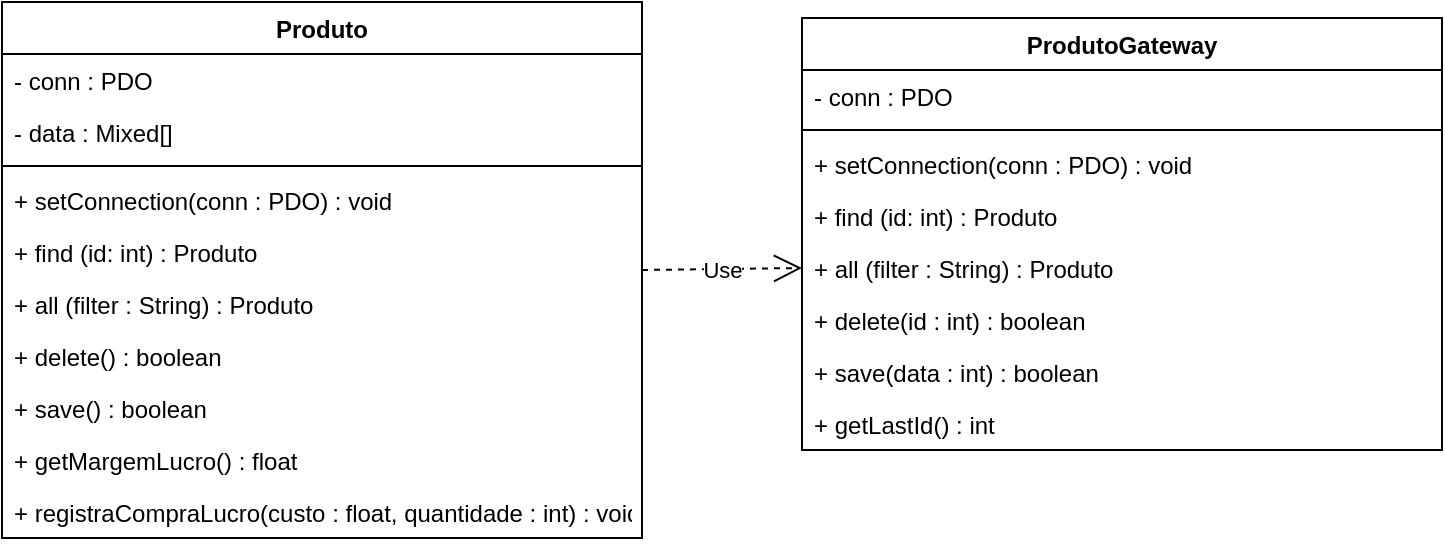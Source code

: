 <mxfile version="12.6.5" type="device"><diagram id="lXP8wB2tRZLaVx0dX2bi" name="Page-1"><mxGraphModel dx="1038" dy="575" grid="1" gridSize="10" guides="1" tooltips="1" connect="1" arrows="1" fold="1" page="1" pageScale="1" pageWidth="827" pageHeight="1169" math="0" shadow="0"><root><mxCell id="0"/><mxCell id="1" parent="0"/><mxCell id="Q2b9-xPbTWijzki4-YWH-1" value="Produto" style="swimlane;fontStyle=1;align=center;verticalAlign=top;childLayout=stackLayout;horizontal=1;startSize=26;horizontalStack=0;resizeParent=1;resizeParentMax=0;resizeLast=0;collapsible=1;marginBottom=0;" vertex="1" parent="1"><mxGeometry x="80" y="112" width="320" height="268" as="geometry"/></mxCell><mxCell id="Q2b9-xPbTWijzki4-YWH-2" value="- conn : PDO" style="text;strokeColor=none;fillColor=none;align=left;verticalAlign=top;spacingLeft=4;spacingRight=4;overflow=hidden;rotatable=0;points=[[0,0.5],[1,0.5]];portConstraint=eastwest;" vertex="1" parent="Q2b9-xPbTWijzki4-YWH-1"><mxGeometry y="26" width="320" height="26" as="geometry"/></mxCell><mxCell id="Q2b9-xPbTWijzki4-YWH-5" value="- data : Mixed[]" style="text;strokeColor=none;fillColor=none;align=left;verticalAlign=top;spacingLeft=4;spacingRight=4;overflow=hidden;rotatable=0;points=[[0,0.5],[1,0.5]];portConstraint=eastwest;" vertex="1" parent="Q2b9-xPbTWijzki4-YWH-1"><mxGeometry y="52" width="320" height="26" as="geometry"/></mxCell><mxCell id="Q2b9-xPbTWijzki4-YWH-3" value="" style="line;strokeWidth=1;fillColor=none;align=left;verticalAlign=middle;spacingTop=-1;spacingLeft=3;spacingRight=3;rotatable=0;labelPosition=right;points=[];portConstraint=eastwest;" vertex="1" parent="Q2b9-xPbTWijzki4-YWH-1"><mxGeometry y="78" width="320" height="8" as="geometry"/></mxCell><mxCell id="Q2b9-xPbTWijzki4-YWH-4" value="+ setConnection(conn : PDO) : void" style="text;strokeColor=none;fillColor=none;align=left;verticalAlign=top;spacingLeft=4;spacingRight=4;overflow=hidden;rotatable=0;points=[[0,0.5],[1,0.5]];portConstraint=eastwest;" vertex="1" parent="Q2b9-xPbTWijzki4-YWH-1"><mxGeometry y="86" width="320" height="26" as="geometry"/></mxCell><mxCell id="Q2b9-xPbTWijzki4-YWH-12" value="+ find (id: int) : Produto" style="text;strokeColor=none;fillColor=none;align=left;verticalAlign=top;spacingLeft=4;spacingRight=4;overflow=hidden;rotatable=0;points=[[0,0.5],[1,0.5]];portConstraint=eastwest;" vertex="1" parent="Q2b9-xPbTWijzki4-YWH-1"><mxGeometry y="112" width="320" height="26" as="geometry"/></mxCell><mxCell id="Q2b9-xPbTWijzki4-YWH-13" value="+ all (filter : String) : Produto" style="text;strokeColor=none;fillColor=none;align=left;verticalAlign=top;spacingLeft=4;spacingRight=4;overflow=hidden;rotatable=0;points=[[0,0.5],[1,0.5]];portConstraint=eastwest;" vertex="1" parent="Q2b9-xPbTWijzki4-YWH-1"><mxGeometry y="138" width="320" height="26" as="geometry"/></mxCell><mxCell id="Q2b9-xPbTWijzki4-YWH-14" value="+ delete() : boolean" style="text;strokeColor=none;fillColor=none;align=left;verticalAlign=top;spacingLeft=4;spacingRight=4;overflow=hidden;rotatable=0;points=[[0,0.5],[1,0.5]];portConstraint=eastwest;" vertex="1" parent="Q2b9-xPbTWijzki4-YWH-1"><mxGeometry y="164" width="320" height="26" as="geometry"/></mxCell><mxCell id="Q2b9-xPbTWijzki4-YWH-15" value="+ save() : boolean" style="text;strokeColor=none;fillColor=none;align=left;verticalAlign=top;spacingLeft=4;spacingRight=4;overflow=hidden;rotatable=0;points=[[0,0.5],[1,0.5]];portConstraint=eastwest;" vertex="1" parent="Q2b9-xPbTWijzki4-YWH-1"><mxGeometry y="190" width="320" height="26" as="geometry"/></mxCell><mxCell id="Q2b9-xPbTWijzki4-YWH-16" value="+ getMargemLucro() : float" style="text;strokeColor=none;fillColor=none;align=left;verticalAlign=top;spacingLeft=4;spacingRight=4;overflow=hidden;rotatable=0;points=[[0,0.5],[1,0.5]];portConstraint=eastwest;" vertex="1" parent="Q2b9-xPbTWijzki4-YWH-1"><mxGeometry y="216" width="320" height="26" as="geometry"/></mxCell><mxCell id="Q2b9-xPbTWijzki4-YWH-17" value="+ registraCompraLucro(custo : float, quantidade : int) : void" style="text;strokeColor=none;fillColor=none;align=left;verticalAlign=top;spacingLeft=4;spacingRight=4;overflow=hidden;rotatable=0;points=[[0,0.5],[1,0.5]];portConstraint=eastwest;" vertex="1" parent="Q2b9-xPbTWijzki4-YWH-1"><mxGeometry y="242" width="320" height="26" as="geometry"/></mxCell><mxCell id="Q2b9-xPbTWijzki4-YWH-19" value="ProdutoGateway" style="swimlane;fontStyle=1;align=center;verticalAlign=top;childLayout=stackLayout;horizontal=1;startSize=26;horizontalStack=0;resizeParent=1;resizeParentMax=0;resizeLast=0;collapsible=1;marginBottom=0;" vertex="1" parent="1"><mxGeometry x="480" y="120" width="320" height="216" as="geometry"/></mxCell><mxCell id="Q2b9-xPbTWijzki4-YWH-20" value="- conn : PDO" style="text;strokeColor=none;fillColor=none;align=left;verticalAlign=top;spacingLeft=4;spacingRight=4;overflow=hidden;rotatable=0;points=[[0,0.5],[1,0.5]];portConstraint=eastwest;" vertex="1" parent="Q2b9-xPbTWijzki4-YWH-19"><mxGeometry y="26" width="320" height="26" as="geometry"/></mxCell><mxCell id="Q2b9-xPbTWijzki4-YWH-22" value="" style="line;strokeWidth=1;fillColor=none;align=left;verticalAlign=middle;spacingTop=-1;spacingLeft=3;spacingRight=3;rotatable=0;labelPosition=right;points=[];portConstraint=eastwest;" vertex="1" parent="Q2b9-xPbTWijzki4-YWH-19"><mxGeometry y="52" width="320" height="8" as="geometry"/></mxCell><mxCell id="Q2b9-xPbTWijzki4-YWH-23" value="+ setConnection(conn : PDO) : void" style="text;strokeColor=none;fillColor=none;align=left;verticalAlign=top;spacingLeft=4;spacingRight=4;overflow=hidden;rotatable=0;points=[[0,0.5],[1,0.5]];portConstraint=eastwest;" vertex="1" parent="Q2b9-xPbTWijzki4-YWH-19"><mxGeometry y="60" width="320" height="26" as="geometry"/></mxCell><mxCell id="Q2b9-xPbTWijzki4-YWH-24" value="+ find (id: int) : Produto" style="text;strokeColor=none;fillColor=none;align=left;verticalAlign=top;spacingLeft=4;spacingRight=4;overflow=hidden;rotatable=0;points=[[0,0.5],[1,0.5]];portConstraint=eastwest;" vertex="1" parent="Q2b9-xPbTWijzki4-YWH-19"><mxGeometry y="86" width="320" height="26" as="geometry"/></mxCell><mxCell id="Q2b9-xPbTWijzki4-YWH-25" value="+ all (filter : String) : Produto" style="text;strokeColor=none;fillColor=none;align=left;verticalAlign=top;spacingLeft=4;spacingRight=4;overflow=hidden;rotatable=0;points=[[0,0.5],[1,0.5]];portConstraint=eastwest;" vertex="1" parent="Q2b9-xPbTWijzki4-YWH-19"><mxGeometry y="112" width="320" height="26" as="geometry"/></mxCell><mxCell id="Q2b9-xPbTWijzki4-YWH-26" value="+ delete(id : int) : boolean" style="text;strokeColor=none;fillColor=none;align=left;verticalAlign=top;spacingLeft=4;spacingRight=4;overflow=hidden;rotatable=0;points=[[0,0.5],[1,0.5]];portConstraint=eastwest;" vertex="1" parent="Q2b9-xPbTWijzki4-YWH-19"><mxGeometry y="138" width="320" height="26" as="geometry"/></mxCell><mxCell id="Q2b9-xPbTWijzki4-YWH-27" value="+ save(data : int) : boolean" style="text;strokeColor=none;fillColor=none;align=left;verticalAlign=top;spacingLeft=4;spacingRight=4;overflow=hidden;rotatable=0;points=[[0,0.5],[1,0.5]];portConstraint=eastwest;" vertex="1" parent="Q2b9-xPbTWijzki4-YWH-19"><mxGeometry y="164" width="320" height="26" as="geometry"/></mxCell><mxCell id="Q2b9-xPbTWijzki4-YWH-28" value="+ getLastId() : int" style="text;strokeColor=none;fillColor=none;align=left;verticalAlign=top;spacingLeft=4;spacingRight=4;overflow=hidden;rotatable=0;points=[[0,0.5],[1,0.5]];portConstraint=eastwest;" vertex="1" parent="Q2b9-xPbTWijzki4-YWH-19"><mxGeometry y="190" width="320" height="26" as="geometry"/></mxCell><mxCell id="Q2b9-xPbTWijzki4-YWH-32" value="Use" style="endArrow=open;endSize=12;dashed=1;html=1;entryX=0;entryY=0.5;entryDx=0;entryDy=0;exitX=1;exitY=0.5;exitDx=0;exitDy=0;" edge="1" parent="1" source="Q2b9-xPbTWijzki4-YWH-1" target="Q2b9-xPbTWijzki4-YWH-25"><mxGeometry width="160" relative="1" as="geometry"><mxPoint x="80" y="410" as="sourcePoint"/><mxPoint x="240" y="410" as="targetPoint"/></mxGeometry></mxCell></root></mxGraphModel></diagram></mxfile>
